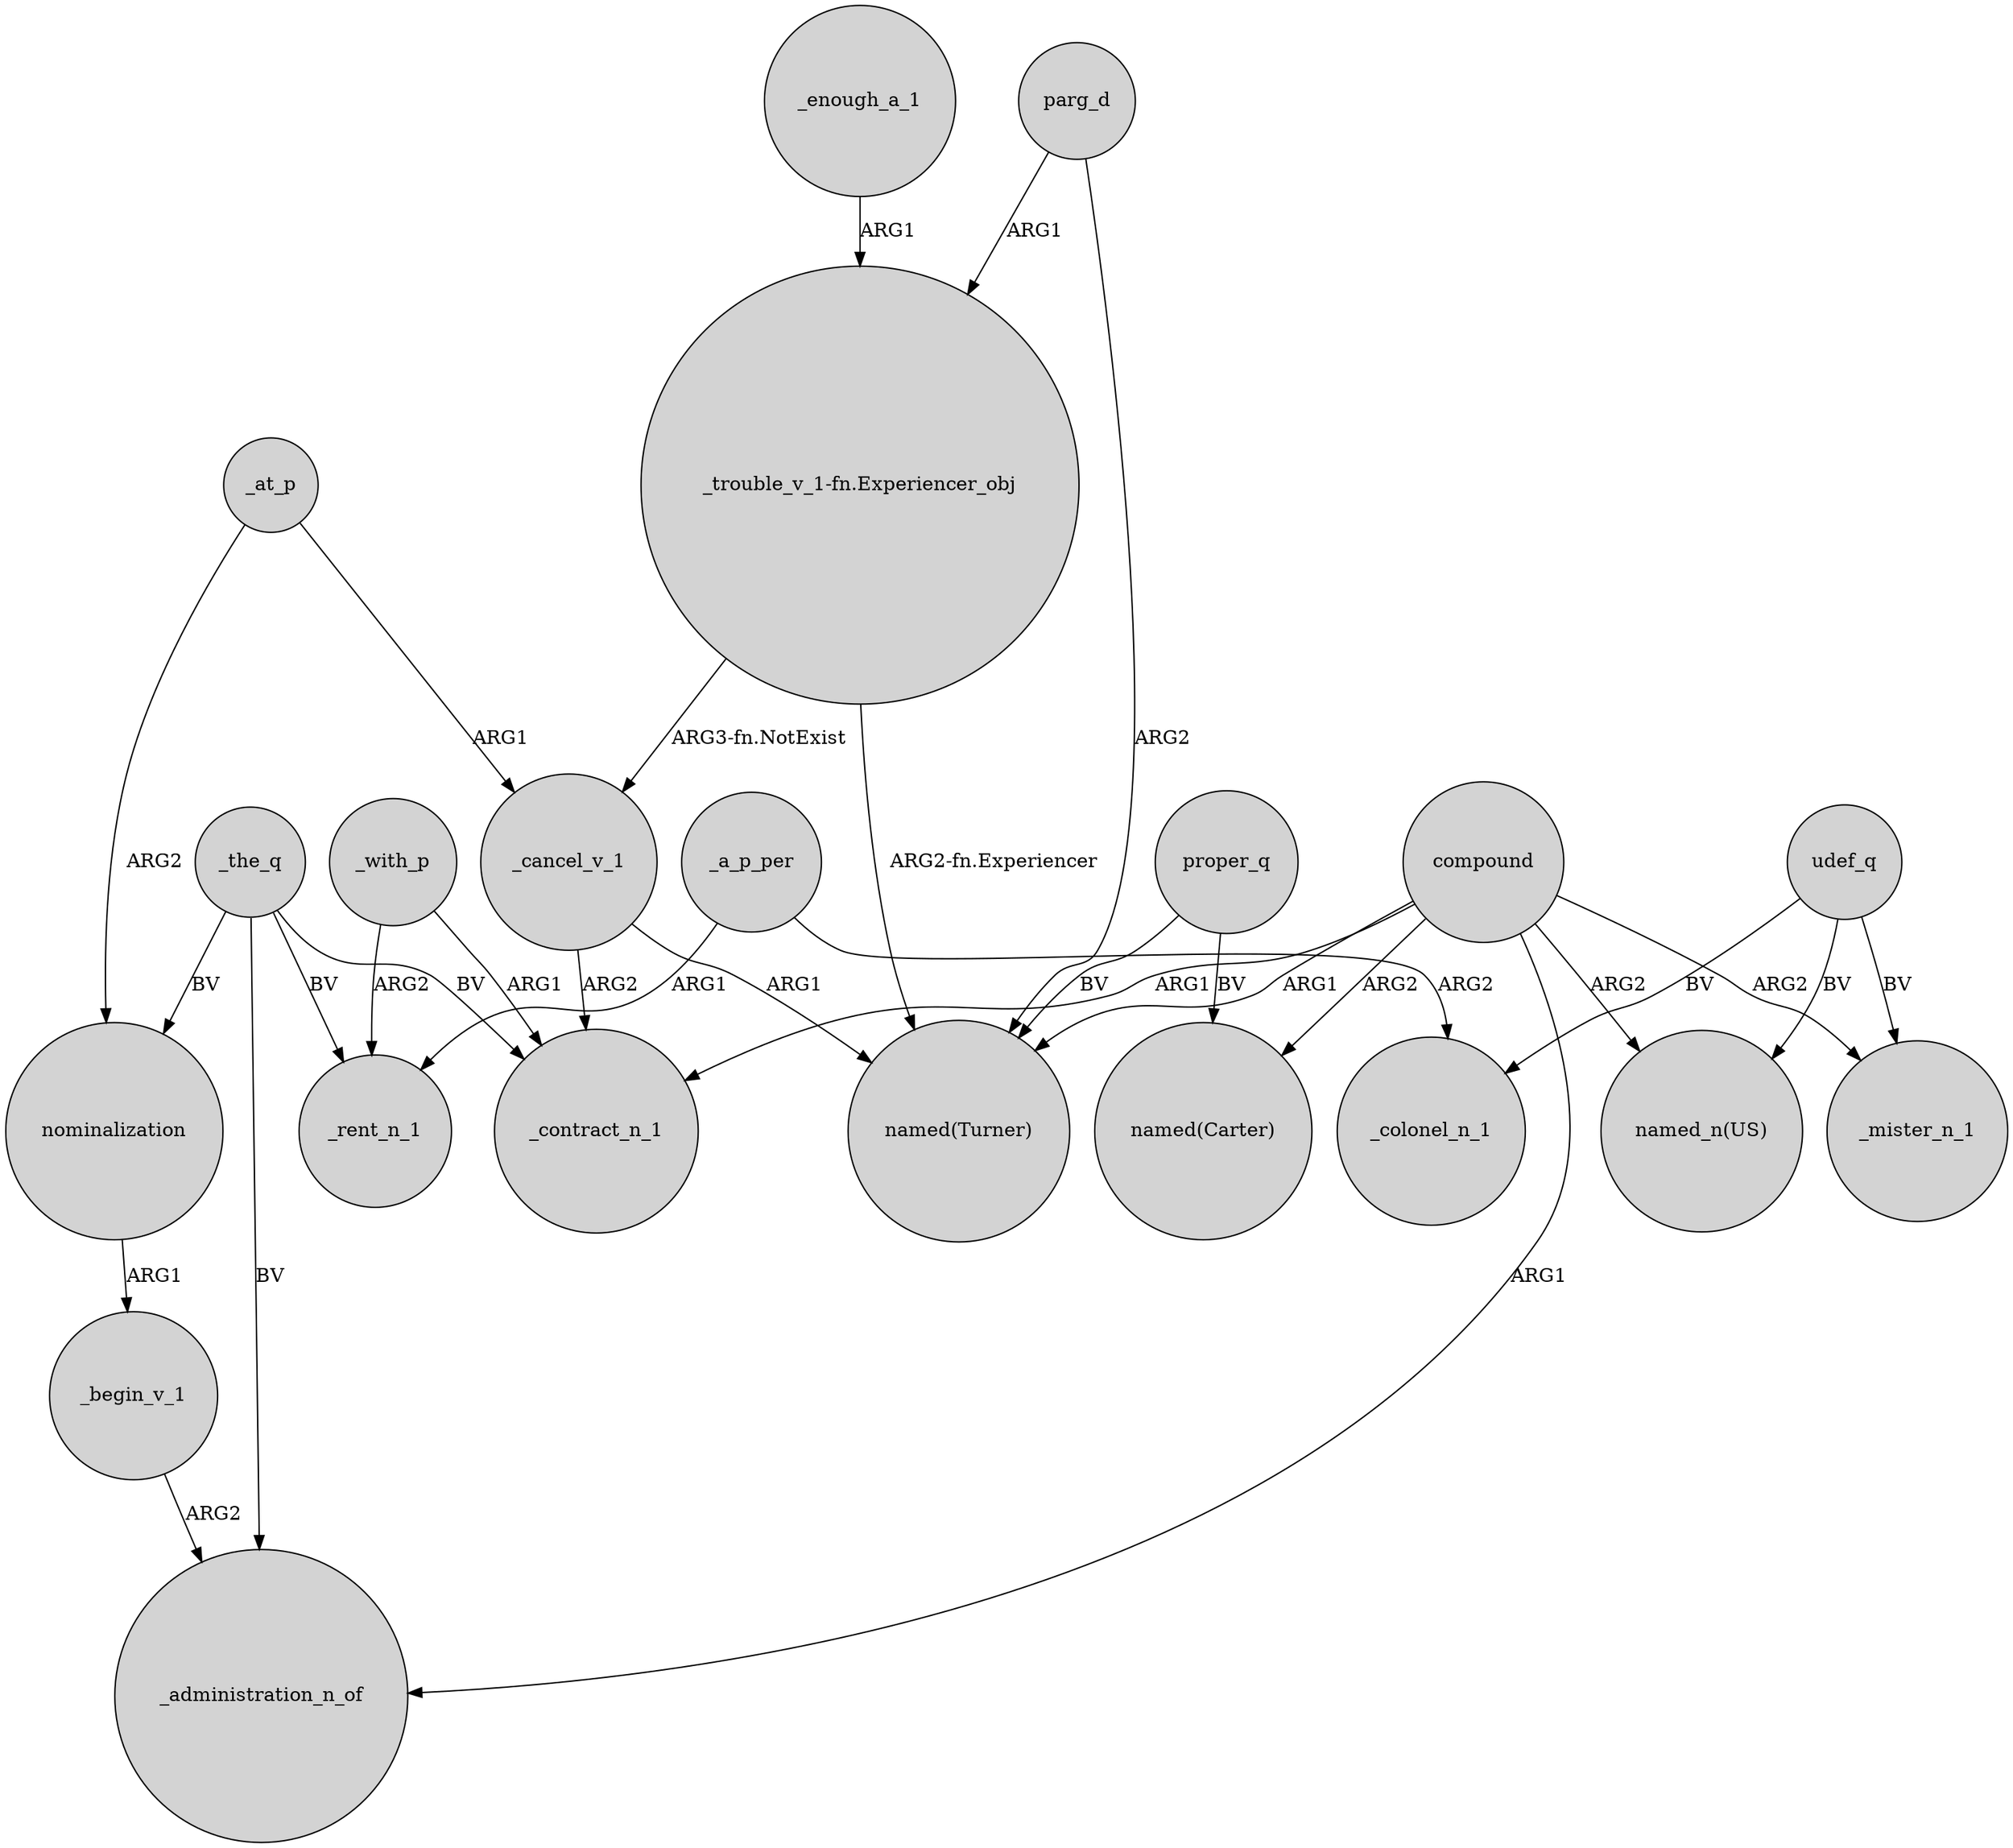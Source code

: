 digraph {
	node [shape=circle style=filled]
	_begin_v_1 -> _administration_n_of [label=ARG2]
	proper_q -> "named(Turner)" [label=BV]
	udef_q -> "named_n(US)" [label=BV]
	nominalization -> _begin_v_1 [label=ARG1]
	"_trouble_v_1-fn.Experiencer_obj" -> _cancel_v_1 [label="ARG3-fn.NotExist"]
	parg_d -> "named(Turner)" [label=ARG2]
	"_trouble_v_1-fn.Experiencer_obj" -> "named(Turner)" [label="ARG2-fn.Experiencer"]
	compound -> _mister_n_1 [label=ARG2]
	compound -> _administration_n_of [label=ARG1]
	compound -> "named(Turner)" [label=ARG1]
	_at_p -> _cancel_v_1 [label=ARG1]
	udef_q -> _mister_n_1 [label=BV]
	compound -> _contract_n_1 [label=ARG1]
	compound -> "named_n(US)" [label=ARG2]
	proper_q -> "named(Carter)" [label=BV]
	_cancel_v_1 -> "named(Turner)" [label=ARG1]
	_cancel_v_1 -> _contract_n_1 [label=ARG2]
	_the_q -> _contract_n_1 [label=BV]
	_the_q -> _rent_n_1 [label=BV]
	parg_d -> "_trouble_v_1-fn.Experiencer_obj" [label=ARG1]
	_a_p_per -> _rent_n_1 [label=ARG1]
	_at_p -> nominalization [label=ARG2]
	compound -> "named(Carter)" [label=ARG2]
	_with_p -> _contract_n_1 [label=ARG1]
	_with_p -> _rent_n_1 [label=ARG2]
	_enough_a_1 -> "_trouble_v_1-fn.Experiencer_obj" [label=ARG1]
	_the_q -> _administration_n_of [label=BV]
	udef_q -> _colonel_n_1 [label=BV]
	_a_p_per -> _colonel_n_1 [label=ARG2]
	_the_q -> nominalization [label=BV]
}
